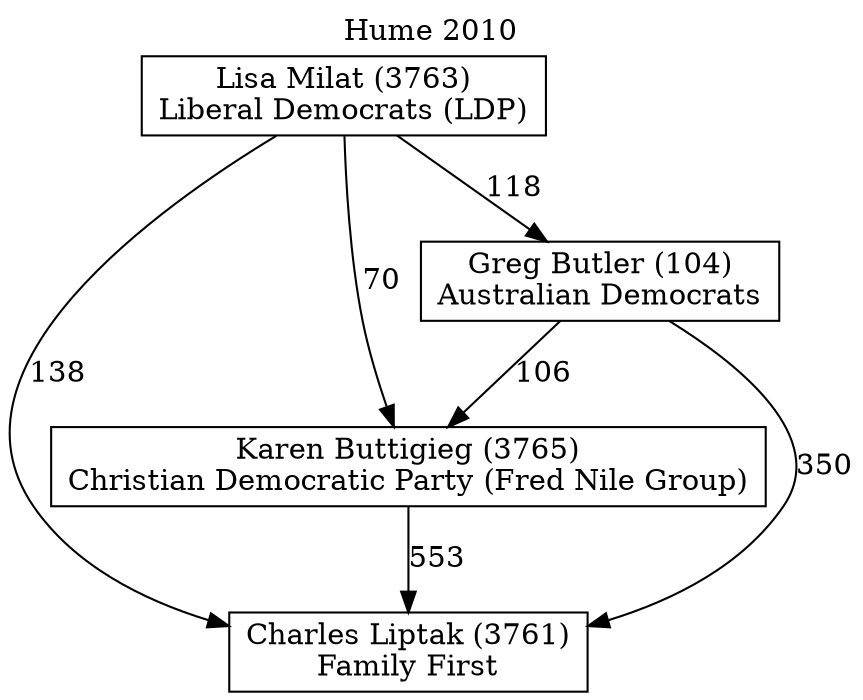 // House preference flow
digraph "Charles Liptak (3761)_Hume_2010" {
	graph [label="Hume 2010" labelloc=t mclimit=10]
	node [shape=box]
	"Charles Liptak (3761)" [label="Charles Liptak (3761)
Family First"]
	"Karen Buttigieg (3765)" [label="Karen Buttigieg (3765)
Christian Democratic Party (Fred Nile Group)"]
	"Greg Butler (104)" [label="Greg Butler (104)
Australian Democrats"]
	"Lisa Milat (3763)" [label="Lisa Milat (3763)
Liberal Democrats (LDP)"]
	"Karen Buttigieg (3765)" -> "Charles Liptak (3761)" [label=553]
	"Greg Butler (104)" -> "Karen Buttigieg (3765)" [label=106]
	"Lisa Milat (3763)" -> "Greg Butler (104)" [label=118]
	"Greg Butler (104)" -> "Charles Liptak (3761)" [label=350]
	"Lisa Milat (3763)" -> "Charles Liptak (3761)" [label=138]
	"Lisa Milat (3763)" -> "Karen Buttigieg (3765)" [label=70]
}
